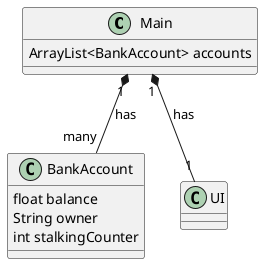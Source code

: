 @startuml
Main "1" *-- "many" BankAccount : has
Main "1" *-- "1" UI : has
Main : ArrayList<BankAccount> accounts

BankAccount : float balance
BankAccount : String owner
BankAccount : int stalkingCounter

@enduml

